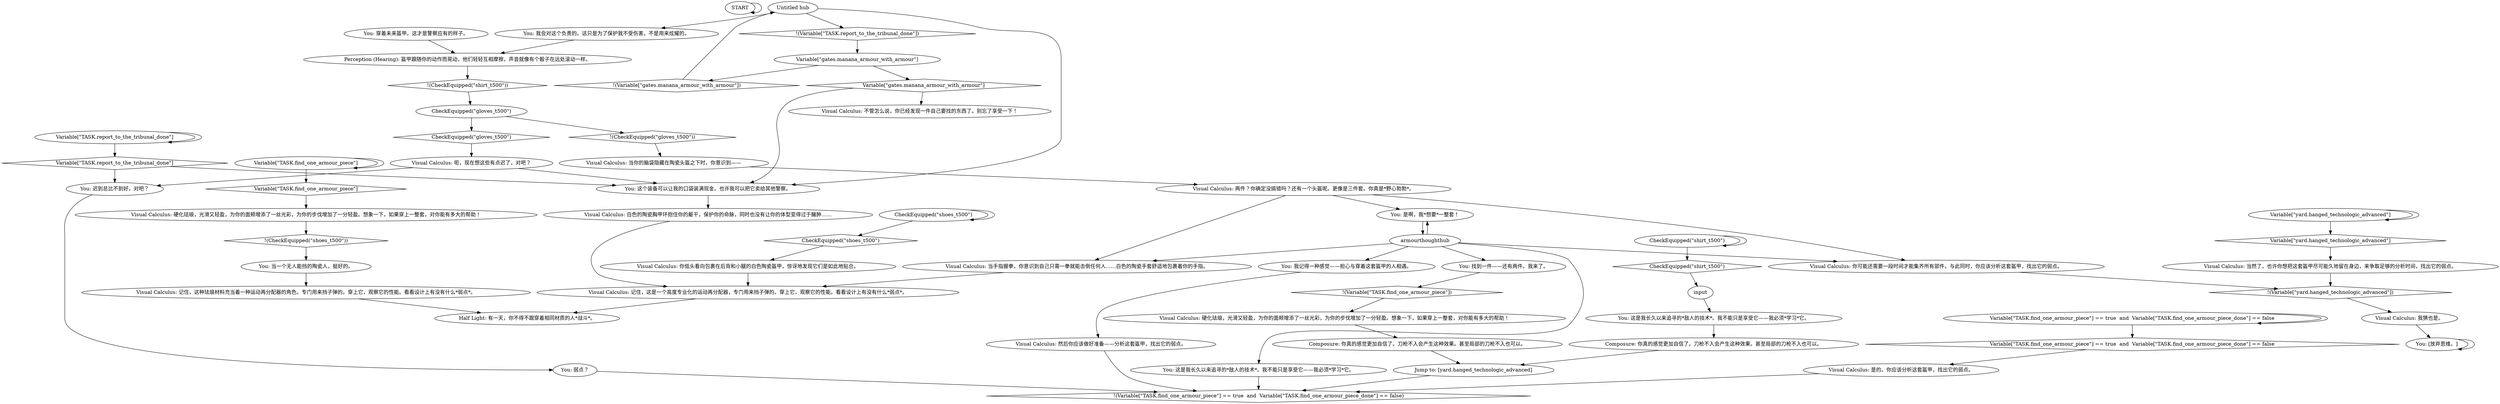 # THOUGHT / FAIRWEATHER T-500
# Visual Calculus wants you to research Enemy Technology. Get it after equipping any piece of the dead man's armour.
# ==================================================
digraph G {
	  0 [label="START"];
	  1 [label="input"];
	  2 [label="Visual Calculus: 白色的陶瓷胸甲环抱住你的躯干，保护你的命脉，同时也没有让你的体型变得过于臃肿……"];
	  3 [label="Visual Calculus: 当然了，也许你想把这套盔甲尽可能久地留在身边，来争取足够的分析时间，找出它的弱点。"];
	  4 [label="Visual Calculus: 记住，这是一个高度专业化的运动再分配器，专门用来挡子弹的。穿上它，观察它的性能。看看设计上有没有什么*弱点*。"];
	  5 [label="Perception (Hearing): 盔甲跟随你的动作而晃动，他们轻轻互相摩擦，声音就像有个骰子在远处滚动一样。"];
	  6 [label="Variable[\"TASK.find_one_armour_piece\"]"];
	  7 [label="Variable[\"TASK.find_one_armour_piece\"]", shape=diamond];
	  8 [label="!(Variable[\"TASK.find_one_armour_piece\"])", shape=diamond];
	  9 [label="Visual Calculus: 两件？你确定没搞错吗？还有一个头盔呢。更像是三件套。你真是*野心勃勃*。"];
	  10 [label="Visual Calculus: 呃，现在想这些有点迟了，对吧？"];
	  11 [label="Visual Calculus: 当手指握拳，你意识到自己只需一拳就能击倒任何人……白色的陶瓷手套舒适地包裹着你的手指。"];
	  12 [label="You: 我记得一种感觉——担心与穿着这套盔甲的人相遇。"];
	  13 [label="You: 这个装备可以让我的口袋装满现金。也许我可以把它卖给其他警察。"];
	  14 [label="You: [放弃思维。]"];
	  15 [label="Variable[\"TASK.find_one_armour_piece\"] == true  and  Variable[\"TASK.find_one_armour_piece_done\"] == false"];
	  16 [label="Variable[\"TASK.find_one_armour_piece\"] == true  and  Variable[\"TASK.find_one_armour_piece_done\"] == false", shape=diamond];
	  17 [label="!(Variable[\"TASK.find_one_armour_piece\"] == true  and  Variable[\"TASK.find_one_armour_piece_done\"] == false)", shape=diamond];
	  18 [label="Variable[\"yard.hanged_technologic_advanced\"]"];
	  19 [label="Variable[\"yard.hanged_technologic_advanced\"]", shape=diamond];
	  20 [label="!(Variable[\"yard.hanged_technologic_advanced\"])", shape=diamond];
	  21 [label="You: 弱点？"];
	  22 [label="Visual Calculus: 我猜也是。"];
	  23 [label="Visual Calculus: 记住，这种珐琅材料充当着一种运动再分配器的角色。专门用来挡子弹的。穿上它，观察它的性能。看看设计上有没有什么*弱点*。"];
	  24 [label="Jump to: [yard.hanged_technologic_advanced]"];
	  25 [label="armourthoughthub"];
	  26 [label="Visual Calculus: 你可能还需要一段时间才能集齐所有部件。与此同时，你应该分析这套盔甲，找出它的弱点。"];
	  27 [label="You: 这是我长久以来追寻的*敌人的技术*。我不能只是享受它——我必须*学习*它。"];
	  28 [label="CheckEquipped(\"shoes_t500\")"];
	  29 [label="CheckEquipped(\"shoes_t500\")", shape=diamond];
	  30 [label="!(CheckEquipped(\"shoes_t500\"))", shape=diamond];
	  31 [label="Composure: 你真的感觉更加自信了。刀枪不入会产生这种效果。甚至局部的刀枪不入也可以。"];
	  32 [label="Visual Calculus: 是的。你应该分析这套盔甲，找出它的弱点。"];
	  33 [label="Visual Calculus: 不管怎么说，你已经发现一件自己要找的东西了。别忘了享受一下！"];
	  34 [label="You: 当一个无人能挡的陶瓷人，挺好的。"];
	  35 [label="CheckEquipped(\"shirt_t500\")"];
	  36 [label="CheckEquipped(\"shirt_t500\")", shape=diamond];
	  37 [label="!(CheckEquipped(\"shirt_t500\"))", shape=diamond];
	  38 [label="Variable[\"TASK.report_to_the_tribunal_done\"]"];
	  39 [label="Variable[\"TASK.report_to_the_tribunal_done\"]", shape=diamond];
	  40 [label="!(Variable[\"TASK.report_to_the_tribunal_done\"])", shape=diamond];
	  41 [label="You: 穿着未来盔甲。这才是警察应有的样子。"];
	  42 [label="Variable[\"gates.manana_armour_with_armour\"]"];
	  43 [label="Variable[\"gates.manana_armour_with_armour\"]", shape=diamond];
	  44 [label="!(Variable[\"gates.manana_armour_with_armour\"])", shape=diamond];
	  45 [label="Visual Calculus: 你低头看向包裹在后背和小腿的白色陶瓷盔甲，惊讶地发现它们是如此地贴合。"];
	  46 [label="Visual Calculus: 然后你应该做好准备——分析这套盔甲，找出它的弱点。"];
	  47 [label="Composure: 你真的感觉更加自信了。刀枪不入会产生这种效果。甚至局部的刀枪不入也可以。"];
	  48 [label="CheckEquipped(\"gloves_t500\")"];
	  49 [label="CheckEquipped(\"gloves_t500\")", shape=diamond];
	  50 [label="!(CheckEquipped(\"gloves_t500\"))", shape=diamond];
	  51 [label="Visual Calculus: 硬化珐琅，光滑又轻盈，为你的面颊增添了一丝光彩，为你的步伐增加了一分轻盈。想象一下，如果穿上一整套，对你能有多大的帮助！"];
	  52 [label="You: 是啊，我*想要*一整套！"];
	  53 [label="You: 找到一件——还有两件。我来了。"];
	  54 [label="Visual Calculus: 当你的脑袋隐藏在陶瓷头盔之下时，你意识到——"];
	  55 [label="You: 迟到总比不到好，对吧？"];
	  56 [label="Visual Calculus: 硬化珐琅，光滑又轻盈，为你的面颊增添了一丝光彩，为你的步伐增加了一分轻盈。想象一下，如果穿上一整套，对你能有多大的帮助！"];
	  57 [label="Untitled hub"];
	  58 [label="You: 我会对这个负责的。这只是为了保护我不受伤害，不是用来炫耀的。"];
	  59 [label="You: 这是我长久以来追寻的*敌人的技术*。我不能只是享受它——我必须*学习*它。"];
	  60 [label="Half Light: 有一天，你不得不跟穿着相同材质的人*战斗*。"];
	  0 -> 0
	  1 -> 27
	  2 -> 4
	  3 -> 20
	  4 -> 60
	  5 -> 37
	  6 -> 6
	  6 -> 7
	  7 -> 56
	  8 -> 51
	  9 -> 26
	  9 -> 11
	  9 -> 52
	  10 -> 13
	  10 -> 55
	  11 -> 4
	  12 -> 46
	  13 -> 2
	  14 -> 14
	  15 -> 16
	  15 -> 15
	  16 -> 32
	  18 -> 18
	  18 -> 19
	  19 -> 3
	  20 -> 22
	  21 -> 17
	  22 -> 14
	  23 -> 60
	  24 -> 17
	  25 -> 11
	  25 -> 12
	  25 -> 52
	  25 -> 53
	  25 -> 26
	  25 -> 59
	  26 -> 20
	  27 -> 31
	  28 -> 28
	  28 -> 29
	  29 -> 45
	  30 -> 34
	  31 -> 24
	  32 -> 17
	  34 -> 23
	  35 -> 35
	  35 -> 36
	  36 -> 1
	  37 -> 48
	  38 -> 38
	  38 -> 39
	  39 -> 13
	  39 -> 55
	  40 -> 42
	  41 -> 5
	  42 -> 43
	  42 -> 44
	  43 -> 33
	  43 -> 13
	  44 -> 57
	  45 -> 4
	  46 -> 17
	  47 -> 24
	  48 -> 49
	  48 -> 50
	  49 -> 10
	  50 -> 54
	  51 -> 47
	  52 -> 25
	  53 -> 8
	  54 -> 9
	  55 -> 21
	  56 -> 30
	  57 -> 40
	  57 -> 58
	  57 -> 13
	  58 -> 5
	  59 -> 17
}


